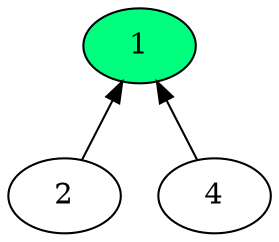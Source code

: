 digraph time_source_tree {
  rankdir="BT";
  "2" -> "1";
  "4" -> "1";
  "1" [fillcolor="yellow" style="filled"];
  "1" [rank="source" fillcolor="#00FF7F" style="filled"];
}
